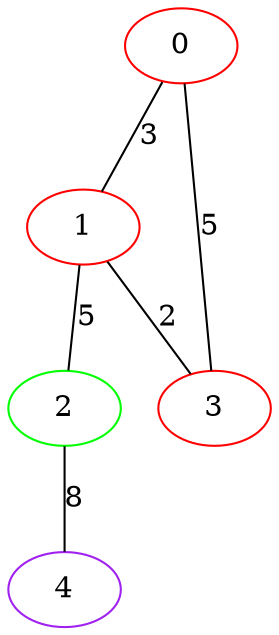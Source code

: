 graph "" {
0 [color=red, weight=1];
1 [color=red, weight=1];
2 [color=green, weight=2];
3 [color=red, weight=1];
4 [color=purple, weight=4];
0 -- 1  [key=0, label=3];
0 -- 3  [key=0, label=5];
1 -- 2  [key=0, label=5];
1 -- 3  [key=0, label=2];
2 -- 4  [key=0, label=8];
}

